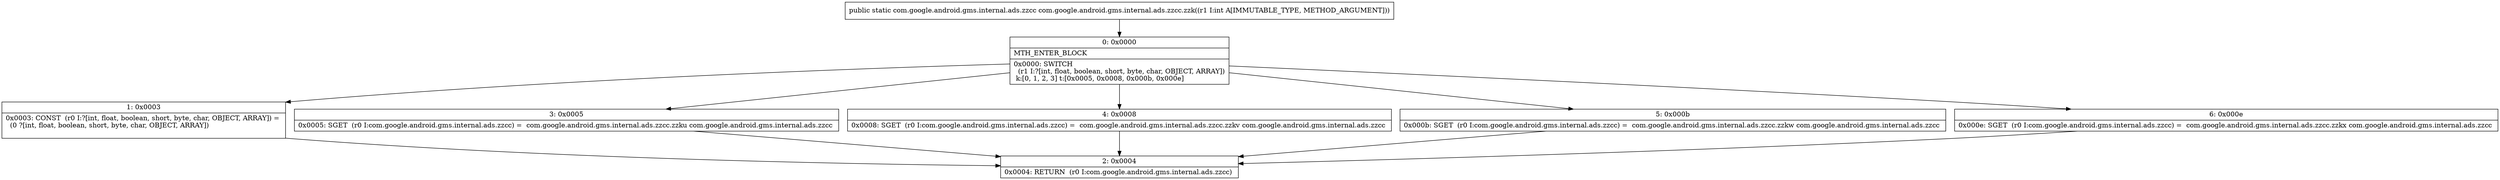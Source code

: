 digraph "CFG forcom.google.android.gms.internal.ads.zzcc.zzk(I)Lcom\/google\/android\/gms\/internal\/ads\/zzcc;" {
Node_0 [shape=record,label="{0\:\ 0x0000|MTH_ENTER_BLOCK\l|0x0000: SWITCH  \l  (r1 I:?[int, float, boolean, short, byte, char, OBJECT, ARRAY])\l k:[0, 1, 2, 3] t:[0x0005, 0x0008, 0x000b, 0x000e] \l}"];
Node_1 [shape=record,label="{1\:\ 0x0003|0x0003: CONST  (r0 I:?[int, float, boolean, short, byte, char, OBJECT, ARRAY]) = \l  (0 ?[int, float, boolean, short, byte, char, OBJECT, ARRAY])\l \l}"];
Node_2 [shape=record,label="{2\:\ 0x0004|0x0004: RETURN  (r0 I:com.google.android.gms.internal.ads.zzcc) \l}"];
Node_3 [shape=record,label="{3\:\ 0x0005|0x0005: SGET  (r0 I:com.google.android.gms.internal.ads.zzcc) =  com.google.android.gms.internal.ads.zzcc.zzku com.google.android.gms.internal.ads.zzcc \l}"];
Node_4 [shape=record,label="{4\:\ 0x0008|0x0008: SGET  (r0 I:com.google.android.gms.internal.ads.zzcc) =  com.google.android.gms.internal.ads.zzcc.zzkv com.google.android.gms.internal.ads.zzcc \l}"];
Node_5 [shape=record,label="{5\:\ 0x000b|0x000b: SGET  (r0 I:com.google.android.gms.internal.ads.zzcc) =  com.google.android.gms.internal.ads.zzcc.zzkw com.google.android.gms.internal.ads.zzcc \l}"];
Node_6 [shape=record,label="{6\:\ 0x000e|0x000e: SGET  (r0 I:com.google.android.gms.internal.ads.zzcc) =  com.google.android.gms.internal.ads.zzcc.zzkx com.google.android.gms.internal.ads.zzcc \l}"];
MethodNode[shape=record,label="{public static com.google.android.gms.internal.ads.zzcc com.google.android.gms.internal.ads.zzcc.zzk((r1 I:int A[IMMUTABLE_TYPE, METHOD_ARGUMENT])) }"];
MethodNode -> Node_0;
Node_0 -> Node_1;
Node_0 -> Node_3;
Node_0 -> Node_4;
Node_0 -> Node_5;
Node_0 -> Node_6;
Node_1 -> Node_2;
Node_3 -> Node_2;
Node_4 -> Node_2;
Node_5 -> Node_2;
Node_6 -> Node_2;
}

